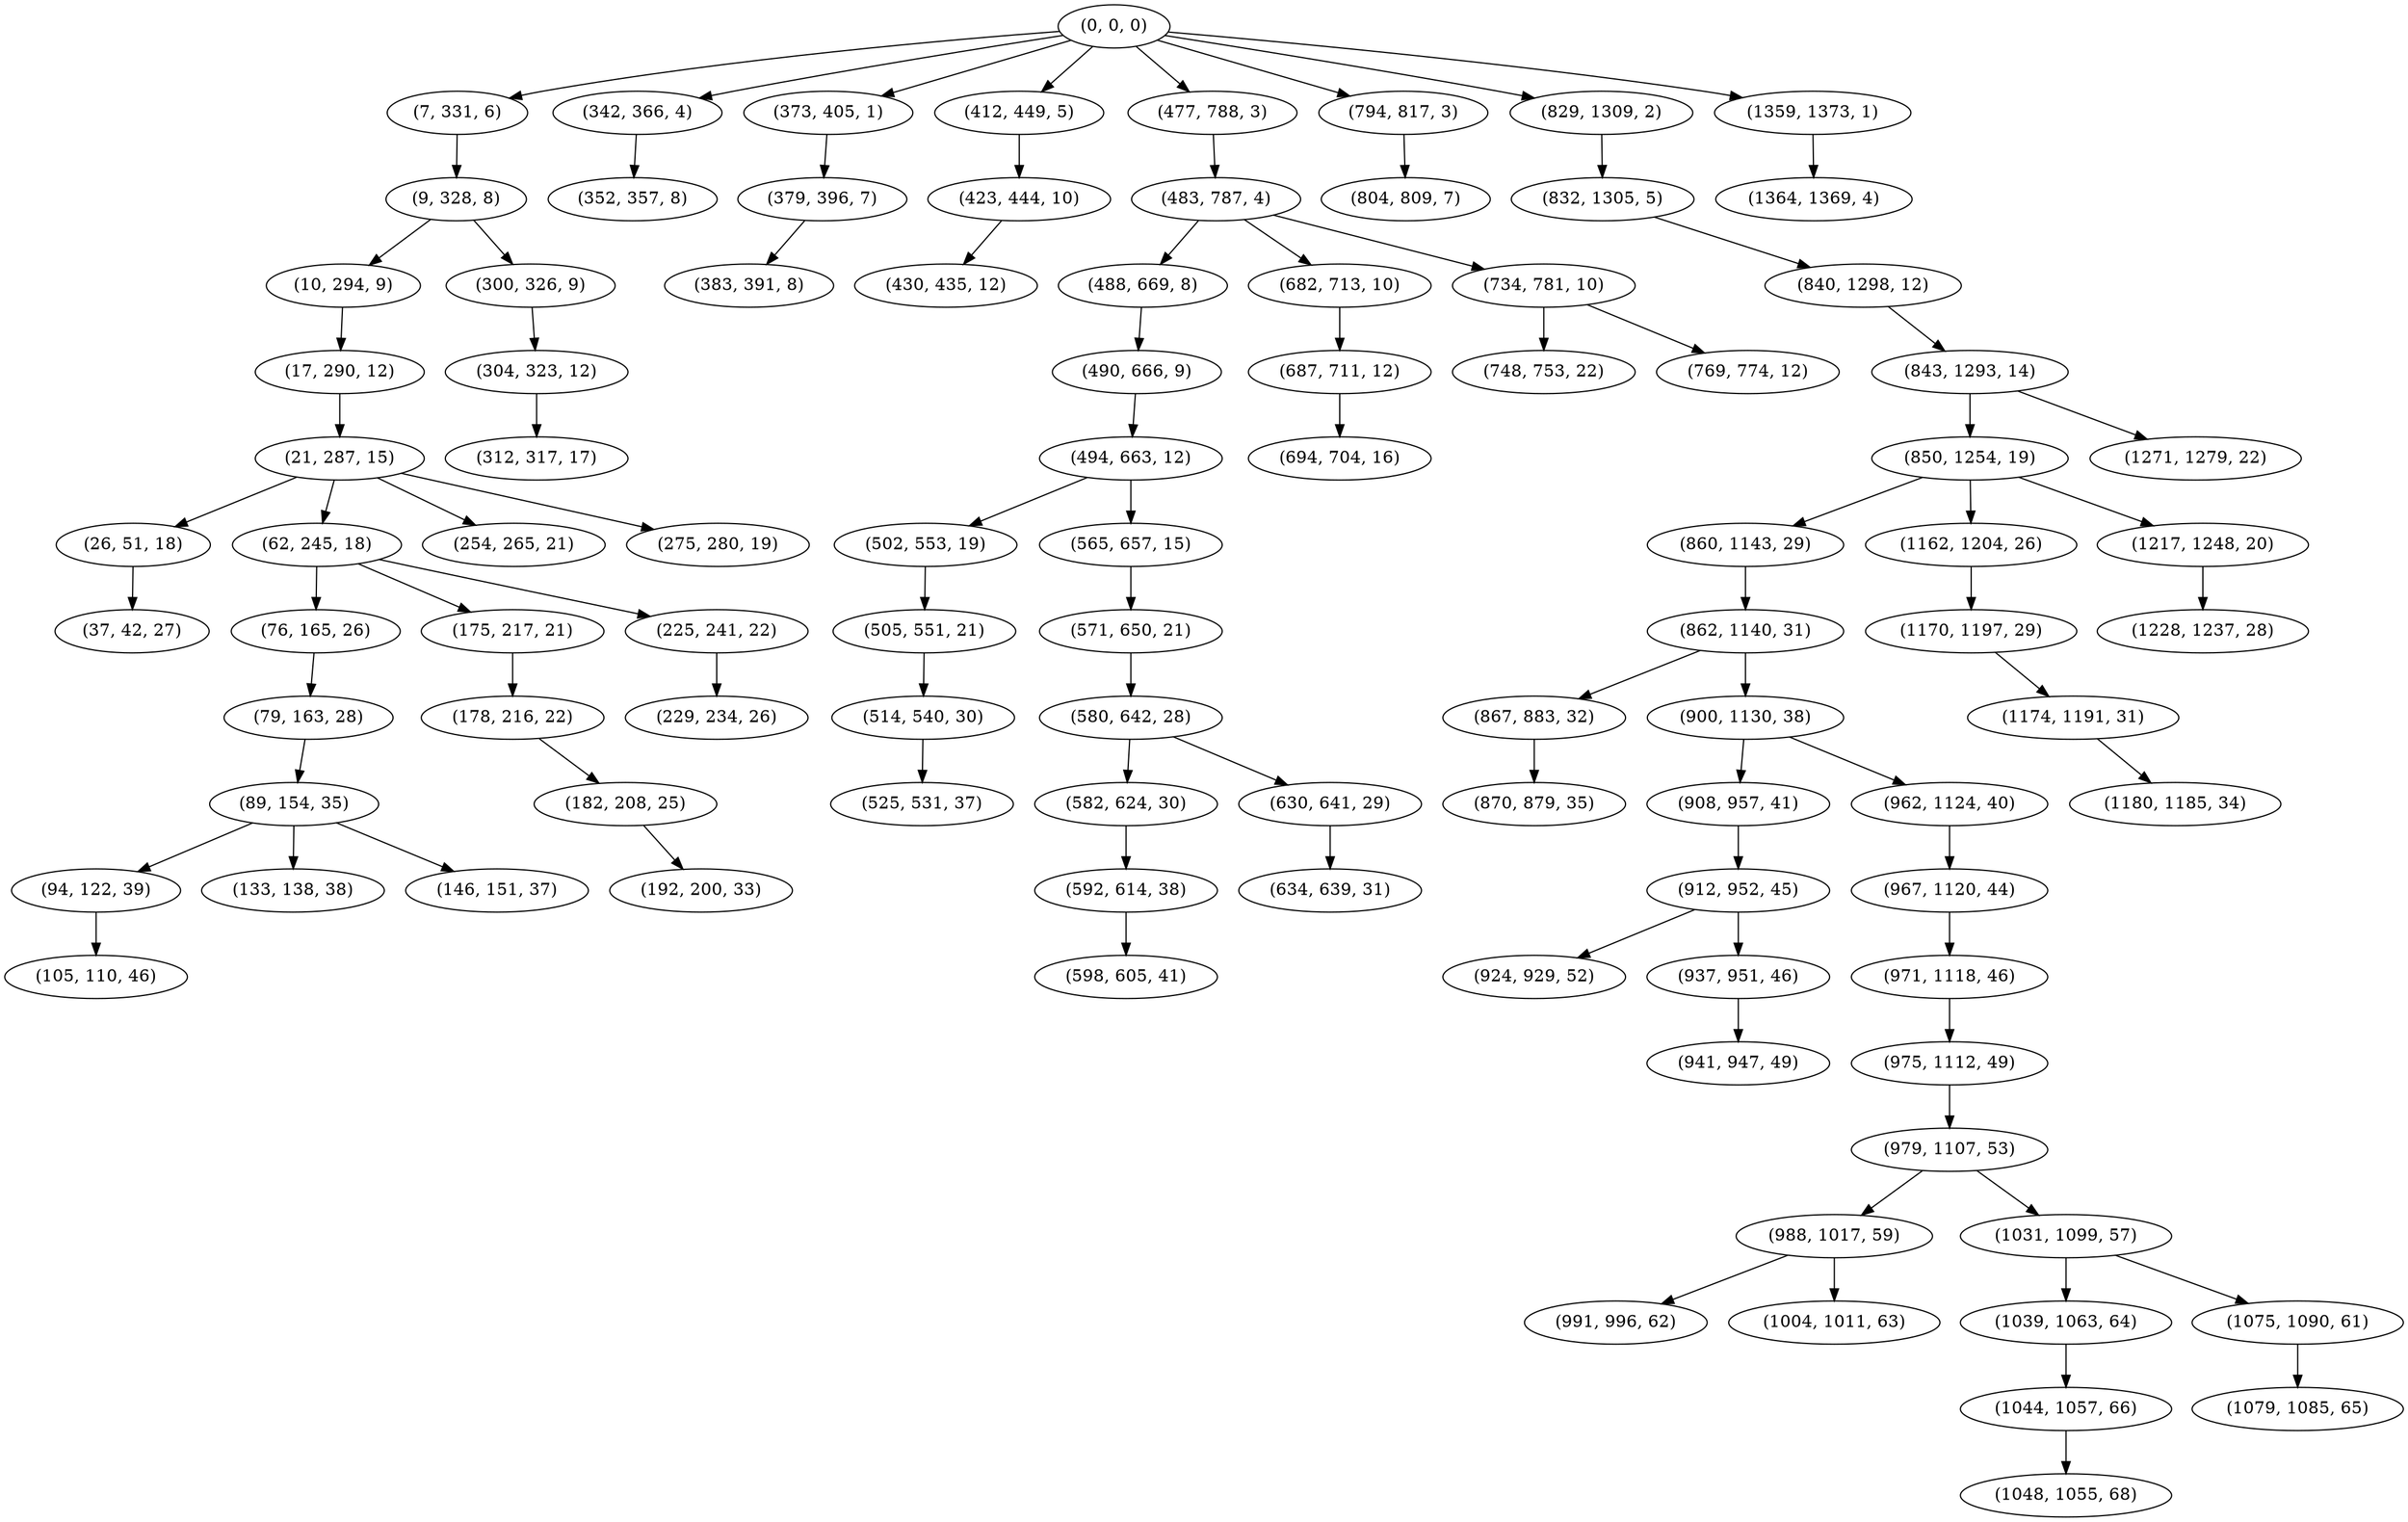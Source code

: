 digraph tree {
    "(0, 0, 0)";
    "(7, 331, 6)";
    "(9, 328, 8)";
    "(10, 294, 9)";
    "(17, 290, 12)";
    "(21, 287, 15)";
    "(26, 51, 18)";
    "(37, 42, 27)";
    "(62, 245, 18)";
    "(76, 165, 26)";
    "(79, 163, 28)";
    "(89, 154, 35)";
    "(94, 122, 39)";
    "(105, 110, 46)";
    "(133, 138, 38)";
    "(146, 151, 37)";
    "(175, 217, 21)";
    "(178, 216, 22)";
    "(182, 208, 25)";
    "(192, 200, 33)";
    "(225, 241, 22)";
    "(229, 234, 26)";
    "(254, 265, 21)";
    "(275, 280, 19)";
    "(300, 326, 9)";
    "(304, 323, 12)";
    "(312, 317, 17)";
    "(342, 366, 4)";
    "(352, 357, 8)";
    "(373, 405, 1)";
    "(379, 396, 7)";
    "(383, 391, 8)";
    "(412, 449, 5)";
    "(423, 444, 10)";
    "(430, 435, 12)";
    "(477, 788, 3)";
    "(483, 787, 4)";
    "(488, 669, 8)";
    "(490, 666, 9)";
    "(494, 663, 12)";
    "(502, 553, 19)";
    "(505, 551, 21)";
    "(514, 540, 30)";
    "(525, 531, 37)";
    "(565, 657, 15)";
    "(571, 650, 21)";
    "(580, 642, 28)";
    "(582, 624, 30)";
    "(592, 614, 38)";
    "(598, 605, 41)";
    "(630, 641, 29)";
    "(634, 639, 31)";
    "(682, 713, 10)";
    "(687, 711, 12)";
    "(694, 704, 16)";
    "(734, 781, 10)";
    "(748, 753, 22)";
    "(769, 774, 12)";
    "(794, 817, 3)";
    "(804, 809, 7)";
    "(829, 1309, 2)";
    "(832, 1305, 5)";
    "(840, 1298, 12)";
    "(843, 1293, 14)";
    "(850, 1254, 19)";
    "(860, 1143, 29)";
    "(862, 1140, 31)";
    "(867, 883, 32)";
    "(870, 879, 35)";
    "(900, 1130, 38)";
    "(908, 957, 41)";
    "(912, 952, 45)";
    "(924, 929, 52)";
    "(937, 951, 46)";
    "(941, 947, 49)";
    "(962, 1124, 40)";
    "(967, 1120, 44)";
    "(971, 1118, 46)";
    "(975, 1112, 49)";
    "(979, 1107, 53)";
    "(988, 1017, 59)";
    "(991, 996, 62)";
    "(1004, 1011, 63)";
    "(1031, 1099, 57)";
    "(1039, 1063, 64)";
    "(1044, 1057, 66)";
    "(1048, 1055, 68)";
    "(1075, 1090, 61)";
    "(1079, 1085, 65)";
    "(1162, 1204, 26)";
    "(1170, 1197, 29)";
    "(1174, 1191, 31)";
    "(1180, 1185, 34)";
    "(1217, 1248, 20)";
    "(1228, 1237, 28)";
    "(1271, 1279, 22)";
    "(1359, 1373, 1)";
    "(1364, 1369, 4)";
    "(0, 0, 0)" -> "(7, 331, 6)";
    "(0, 0, 0)" -> "(342, 366, 4)";
    "(0, 0, 0)" -> "(373, 405, 1)";
    "(0, 0, 0)" -> "(412, 449, 5)";
    "(0, 0, 0)" -> "(477, 788, 3)";
    "(0, 0, 0)" -> "(794, 817, 3)";
    "(0, 0, 0)" -> "(829, 1309, 2)";
    "(0, 0, 0)" -> "(1359, 1373, 1)";
    "(7, 331, 6)" -> "(9, 328, 8)";
    "(9, 328, 8)" -> "(10, 294, 9)";
    "(9, 328, 8)" -> "(300, 326, 9)";
    "(10, 294, 9)" -> "(17, 290, 12)";
    "(17, 290, 12)" -> "(21, 287, 15)";
    "(21, 287, 15)" -> "(26, 51, 18)";
    "(21, 287, 15)" -> "(62, 245, 18)";
    "(21, 287, 15)" -> "(254, 265, 21)";
    "(21, 287, 15)" -> "(275, 280, 19)";
    "(26, 51, 18)" -> "(37, 42, 27)";
    "(62, 245, 18)" -> "(76, 165, 26)";
    "(62, 245, 18)" -> "(175, 217, 21)";
    "(62, 245, 18)" -> "(225, 241, 22)";
    "(76, 165, 26)" -> "(79, 163, 28)";
    "(79, 163, 28)" -> "(89, 154, 35)";
    "(89, 154, 35)" -> "(94, 122, 39)";
    "(89, 154, 35)" -> "(133, 138, 38)";
    "(89, 154, 35)" -> "(146, 151, 37)";
    "(94, 122, 39)" -> "(105, 110, 46)";
    "(175, 217, 21)" -> "(178, 216, 22)";
    "(178, 216, 22)" -> "(182, 208, 25)";
    "(182, 208, 25)" -> "(192, 200, 33)";
    "(225, 241, 22)" -> "(229, 234, 26)";
    "(300, 326, 9)" -> "(304, 323, 12)";
    "(304, 323, 12)" -> "(312, 317, 17)";
    "(342, 366, 4)" -> "(352, 357, 8)";
    "(373, 405, 1)" -> "(379, 396, 7)";
    "(379, 396, 7)" -> "(383, 391, 8)";
    "(412, 449, 5)" -> "(423, 444, 10)";
    "(423, 444, 10)" -> "(430, 435, 12)";
    "(477, 788, 3)" -> "(483, 787, 4)";
    "(483, 787, 4)" -> "(488, 669, 8)";
    "(483, 787, 4)" -> "(682, 713, 10)";
    "(483, 787, 4)" -> "(734, 781, 10)";
    "(488, 669, 8)" -> "(490, 666, 9)";
    "(490, 666, 9)" -> "(494, 663, 12)";
    "(494, 663, 12)" -> "(502, 553, 19)";
    "(494, 663, 12)" -> "(565, 657, 15)";
    "(502, 553, 19)" -> "(505, 551, 21)";
    "(505, 551, 21)" -> "(514, 540, 30)";
    "(514, 540, 30)" -> "(525, 531, 37)";
    "(565, 657, 15)" -> "(571, 650, 21)";
    "(571, 650, 21)" -> "(580, 642, 28)";
    "(580, 642, 28)" -> "(582, 624, 30)";
    "(580, 642, 28)" -> "(630, 641, 29)";
    "(582, 624, 30)" -> "(592, 614, 38)";
    "(592, 614, 38)" -> "(598, 605, 41)";
    "(630, 641, 29)" -> "(634, 639, 31)";
    "(682, 713, 10)" -> "(687, 711, 12)";
    "(687, 711, 12)" -> "(694, 704, 16)";
    "(734, 781, 10)" -> "(748, 753, 22)";
    "(734, 781, 10)" -> "(769, 774, 12)";
    "(794, 817, 3)" -> "(804, 809, 7)";
    "(829, 1309, 2)" -> "(832, 1305, 5)";
    "(832, 1305, 5)" -> "(840, 1298, 12)";
    "(840, 1298, 12)" -> "(843, 1293, 14)";
    "(843, 1293, 14)" -> "(850, 1254, 19)";
    "(843, 1293, 14)" -> "(1271, 1279, 22)";
    "(850, 1254, 19)" -> "(860, 1143, 29)";
    "(850, 1254, 19)" -> "(1162, 1204, 26)";
    "(850, 1254, 19)" -> "(1217, 1248, 20)";
    "(860, 1143, 29)" -> "(862, 1140, 31)";
    "(862, 1140, 31)" -> "(867, 883, 32)";
    "(862, 1140, 31)" -> "(900, 1130, 38)";
    "(867, 883, 32)" -> "(870, 879, 35)";
    "(900, 1130, 38)" -> "(908, 957, 41)";
    "(900, 1130, 38)" -> "(962, 1124, 40)";
    "(908, 957, 41)" -> "(912, 952, 45)";
    "(912, 952, 45)" -> "(924, 929, 52)";
    "(912, 952, 45)" -> "(937, 951, 46)";
    "(937, 951, 46)" -> "(941, 947, 49)";
    "(962, 1124, 40)" -> "(967, 1120, 44)";
    "(967, 1120, 44)" -> "(971, 1118, 46)";
    "(971, 1118, 46)" -> "(975, 1112, 49)";
    "(975, 1112, 49)" -> "(979, 1107, 53)";
    "(979, 1107, 53)" -> "(988, 1017, 59)";
    "(979, 1107, 53)" -> "(1031, 1099, 57)";
    "(988, 1017, 59)" -> "(991, 996, 62)";
    "(988, 1017, 59)" -> "(1004, 1011, 63)";
    "(1031, 1099, 57)" -> "(1039, 1063, 64)";
    "(1031, 1099, 57)" -> "(1075, 1090, 61)";
    "(1039, 1063, 64)" -> "(1044, 1057, 66)";
    "(1044, 1057, 66)" -> "(1048, 1055, 68)";
    "(1075, 1090, 61)" -> "(1079, 1085, 65)";
    "(1162, 1204, 26)" -> "(1170, 1197, 29)";
    "(1170, 1197, 29)" -> "(1174, 1191, 31)";
    "(1174, 1191, 31)" -> "(1180, 1185, 34)";
    "(1217, 1248, 20)" -> "(1228, 1237, 28)";
    "(1359, 1373, 1)" -> "(1364, 1369, 4)";
}
